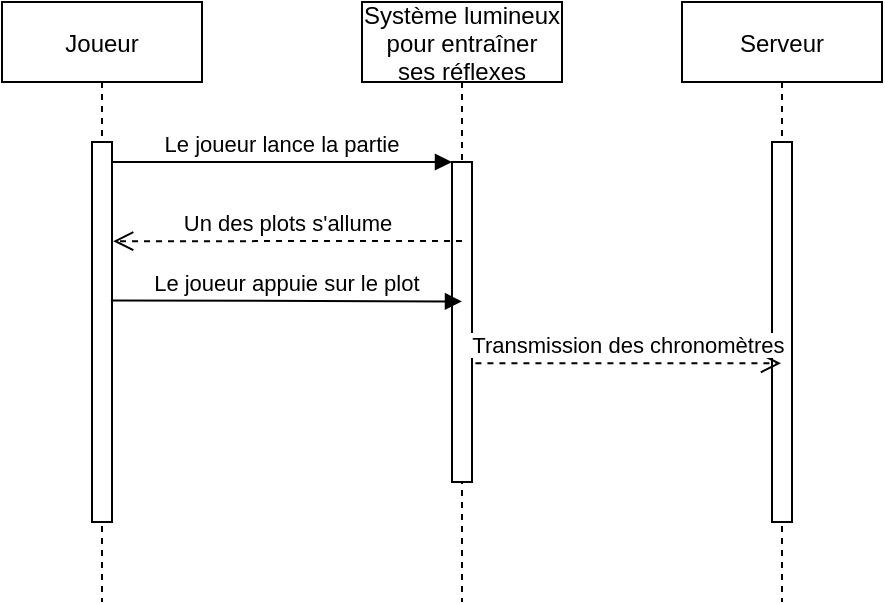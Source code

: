 <mxfile version="13.6.2" type="device"><diagram id="kgpKYQtTHZ0yAKxKKP6v" name="Page-1"><mxGraphModel dx="621" dy="529" grid="1" gridSize="10" guides="1" tooltips="1" connect="1" arrows="1" fold="1" page="1" pageScale="1" pageWidth="850" pageHeight="1100" math="0" shadow="0"><root><mxCell id="0"/><mxCell id="1" parent="0"/><mxCell id="3nuBFxr9cyL0pnOWT2aG-1" value="Joueur" style="shape=umlLifeline;perimeter=lifelinePerimeter;container=1;collapsible=0;recursiveResize=0;rounded=0;shadow=0;strokeWidth=1;" parent="1" vertex="1"><mxGeometry x="120" y="80" width="100" height="300" as="geometry"/></mxCell><mxCell id="3nuBFxr9cyL0pnOWT2aG-2" value="" style="points=[];perimeter=orthogonalPerimeter;rounded=0;shadow=0;strokeWidth=1;" parent="3nuBFxr9cyL0pnOWT2aG-1" vertex="1"><mxGeometry x="45" y="70" width="10" height="190" as="geometry"/></mxCell><mxCell id="3nuBFxr9cyL0pnOWT2aG-5" value="Système lumineux&#10;pour entraîner&#10;ses réflexes" style="shape=umlLifeline;perimeter=lifelinePerimeter;container=1;collapsible=0;recursiveResize=0;rounded=0;shadow=0;strokeWidth=1;" parent="1" vertex="1"><mxGeometry x="300" y="80" width="100" height="300" as="geometry"/></mxCell><mxCell id="3nuBFxr9cyL0pnOWT2aG-6" value="" style="points=[];perimeter=orthogonalPerimeter;rounded=0;shadow=0;strokeWidth=1;" parent="3nuBFxr9cyL0pnOWT2aG-5" vertex="1"><mxGeometry x="45" y="80" width="10" height="160" as="geometry"/></mxCell><mxCell id="3nuBFxr9cyL0pnOWT2aG-8" value="Le joueur lance la partie" style="verticalAlign=bottom;endArrow=block;entryX=0;entryY=0;shadow=0;strokeWidth=1;" parent="1" source="3nuBFxr9cyL0pnOWT2aG-2" target="3nuBFxr9cyL0pnOWT2aG-6" edge="1"><mxGeometry relative="1" as="geometry"><mxPoint x="275" y="160" as="sourcePoint"/></mxGeometry></mxCell><mxCell id="nMeKmeSkmJ353-bUxFTM-1" value="Un des plots s'allume" style="verticalAlign=bottom;endArrow=open;dashed=1;endSize=8;shadow=0;strokeWidth=1;entryX=1.057;entryY=0.261;entryDx=0;entryDy=0;entryPerimeter=0;exitX=0.5;exitY=0.247;exitDx=0;exitDy=0;exitPerimeter=0;" edge="1" parent="1" source="3nuBFxr9cyL0pnOWT2aG-6" target="3nuBFxr9cyL0pnOWT2aG-2"><mxGeometry relative="1" as="geometry"><mxPoint x="180" y="200" as="targetPoint"/><mxPoint x="340" y="200" as="sourcePoint"/></mxGeometry></mxCell><mxCell id="nMeKmeSkmJ353-bUxFTM-2" value="Le joueur appuie sur le plot" style="verticalAlign=bottom;endArrow=block;entryX=0;entryY=0;shadow=0;strokeWidth=1;exitX=0.943;exitY=0.417;exitDx=0;exitDy=0;exitPerimeter=0;" edge="1" parent="1" source="3nuBFxr9cyL0pnOWT2aG-2"><mxGeometry relative="1" as="geometry"><mxPoint x="180" y="229.71" as="sourcePoint"/><mxPoint x="350" y="229.71" as="targetPoint"/></mxGeometry></mxCell><mxCell id="nMeKmeSkmJ353-bUxFTM-4" value="Serveur" style="shape=umlLifeline;perimeter=lifelinePerimeter;container=1;collapsible=0;recursiveResize=0;rounded=0;shadow=0;strokeWidth=1;" vertex="1" parent="1"><mxGeometry x="460" y="80" width="100" height="300" as="geometry"/></mxCell><mxCell id="nMeKmeSkmJ353-bUxFTM-5" value="" style="points=[];perimeter=orthogonalPerimeter;rounded=0;shadow=0;strokeWidth=1;" vertex="1" parent="nMeKmeSkmJ353-bUxFTM-4"><mxGeometry x="45" y="70" width="10" height="190" as="geometry"/></mxCell><mxCell id="nMeKmeSkmJ353-bUxFTM-6" value="Transmission des chronomètres" style="verticalAlign=bottom;endArrow=open;dashed=1;endSize=8;exitX=1.171;exitY=0.629;shadow=0;strokeWidth=1;exitDx=0;exitDy=0;exitPerimeter=0;" edge="1" parent="1" source="3nuBFxr9cyL0pnOWT2aG-6" target="nMeKmeSkmJ353-bUxFTM-4"><mxGeometry relative="1" as="geometry"><mxPoint x="450" y="320" as="targetPoint"/><mxPoint x="500" y="250.0" as="sourcePoint"/></mxGeometry></mxCell></root></mxGraphModel></diagram></mxfile>